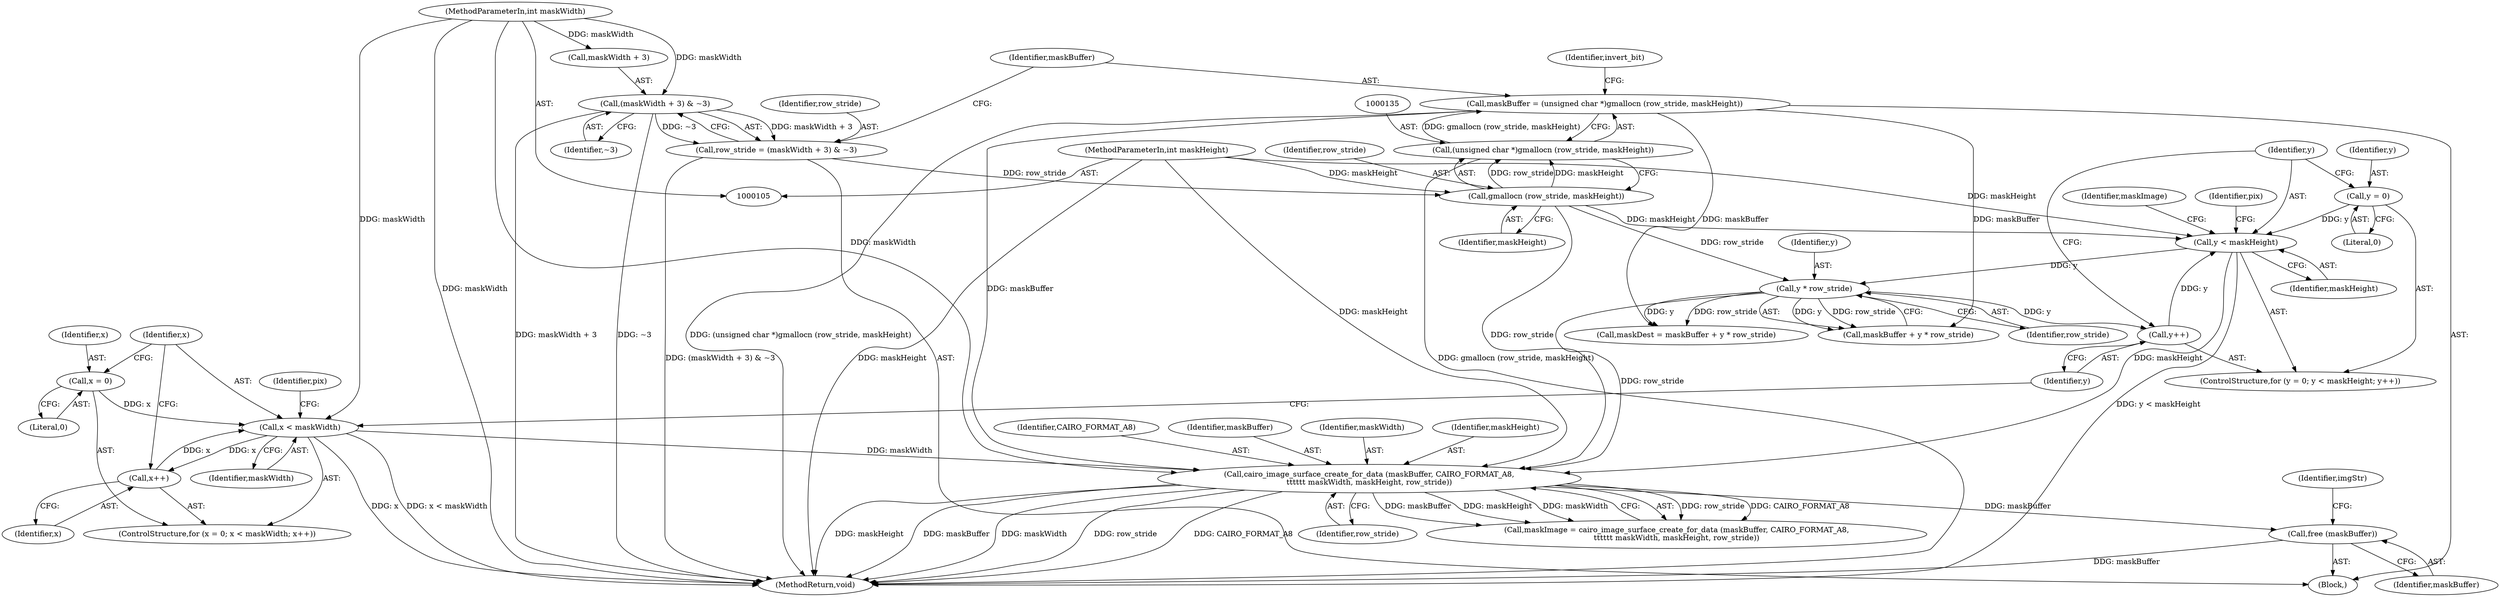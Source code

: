 digraph "0_poppler_7b2d314a61fd0e12f47c62996cb49ec0d1ba747a_2@API" {
"1000359" [label="(Call,free (maskBuffer))"];
"1000201" [label="(Call,cairo_image_surface_create_for_data (maskBuffer, CAIRO_FORMAT_A8,\n\t\t\t\t\t\t maskWidth, maskHeight, row_stride))"];
"1000132" [label="(Call,maskBuffer = (unsigned char *)gmallocn (row_stride, maskHeight))"];
"1000134" [label="(Call,(unsigned char *)gmallocn (row_stride, maskHeight))"];
"1000136" [label="(Call,gmallocn (row_stride, maskHeight))"];
"1000124" [label="(Call,row_stride = (maskWidth + 3) & ~3)"];
"1000126" [label="(Call,(maskWidth + 3) & ~3)"];
"1000113" [label="(MethodParameterIn,int maskWidth)"];
"1000114" [label="(MethodParameterIn,int maskHeight)"];
"1000176" [label="(Call,x < maskWidth)"];
"1000179" [label="(Call,x++)"];
"1000173" [label="(Call,x = 0)"];
"1000156" [label="(Call,y < maskHeight)"];
"1000159" [label="(Call,y++)"];
"1000169" [label="(Call,y * row_stride)"];
"1000153" [label="(Call,y = 0)"];
"1000175" [label="(Literal,0)"];
"1000157" [label="(Identifier,y)"];
"1000154" [label="(Identifier,y)"];
"1000180" [label="(Identifier,x)"];
"1000138" [label="(Identifier,maskHeight)"];
"1000363" [label="(MethodReturn,void)"];
"1000200" [label="(Identifier,maskImage)"];
"1000153" [label="(Call,y = 0)"];
"1000156" [label="(Call,y < maskHeight)"];
"1000163" [label="(Identifier,pix)"];
"1000173" [label="(Call,x = 0)"];
"1000155" [label="(Literal,0)"];
"1000136" [label="(Call,gmallocn (row_stride, maskHeight))"];
"1000203" [label="(Identifier,CAIRO_FORMAT_A8)"];
"1000170" [label="(Identifier,y)"];
"1000359" [label="(Call,free (maskBuffer))"];
"1000176" [label="(Call,x < maskWidth)"];
"1000177" [label="(Identifier,x)"];
"1000172" [label="(ControlStructure,for (x = 0; x < maskWidth; x++))"];
"1000113" [label="(MethodParameterIn,int maskWidth)"];
"1000206" [label="(Identifier,row_stride)"];
"1000124" [label="(Call,row_stride = (maskWidth + 3) & ~3)"];
"1000147" [label="(Identifier,invert_bit)"];
"1000160" [label="(Identifier,y)"];
"1000169" [label="(Call,y * row_stride)"];
"1000174" [label="(Identifier,x)"];
"1000165" [label="(Call,maskDest = maskBuffer + y * row_stride)"];
"1000185" [label="(Identifier,pix)"];
"1000133" [label="(Identifier,maskBuffer)"];
"1000202" [label="(Identifier,maskBuffer)"];
"1000134" [label="(Call,(unsigned char *)gmallocn (row_stride, maskHeight))"];
"1000152" [label="(ControlStructure,for (y = 0; y < maskHeight; y++))"];
"1000126" [label="(Call,(maskWidth + 3) & ~3)"];
"1000199" [label="(Call,maskImage = cairo_image_surface_create_for_data (maskBuffer, CAIRO_FORMAT_A8,\n\t\t\t\t\t\t maskWidth, maskHeight, row_stride))"];
"1000201" [label="(Call,cairo_image_surface_create_for_data (maskBuffer, CAIRO_FORMAT_A8,\n\t\t\t\t\t\t maskWidth, maskHeight, row_stride))"];
"1000132" [label="(Call,maskBuffer = (unsigned char *)gmallocn (row_stride, maskHeight))"];
"1000125" [label="(Identifier,row_stride)"];
"1000116" [label="(Block,)"];
"1000178" [label="(Identifier,maskWidth)"];
"1000158" [label="(Identifier,maskHeight)"];
"1000167" [label="(Call,maskBuffer + y * row_stride)"];
"1000137" [label="(Identifier,row_stride)"];
"1000204" [label="(Identifier,maskWidth)"];
"1000360" [label="(Identifier,maskBuffer)"];
"1000127" [label="(Call,maskWidth + 3)"];
"1000114" [label="(MethodParameterIn,int maskHeight)"];
"1000171" [label="(Identifier,row_stride)"];
"1000130" [label="(Identifier,~3)"];
"1000159" [label="(Call,y++)"];
"1000179" [label="(Call,x++)"];
"1000205" [label="(Identifier,maskHeight)"];
"1000362" [label="(Identifier,imgStr)"];
"1000359" -> "1000116"  [label="AST: "];
"1000359" -> "1000360"  [label="CFG: "];
"1000360" -> "1000359"  [label="AST: "];
"1000362" -> "1000359"  [label="CFG: "];
"1000359" -> "1000363"  [label="DDG: maskBuffer"];
"1000201" -> "1000359"  [label="DDG: maskBuffer"];
"1000201" -> "1000199"  [label="AST: "];
"1000201" -> "1000206"  [label="CFG: "];
"1000202" -> "1000201"  [label="AST: "];
"1000203" -> "1000201"  [label="AST: "];
"1000204" -> "1000201"  [label="AST: "];
"1000205" -> "1000201"  [label="AST: "];
"1000206" -> "1000201"  [label="AST: "];
"1000199" -> "1000201"  [label="CFG: "];
"1000201" -> "1000363"  [label="DDG: row_stride"];
"1000201" -> "1000363"  [label="DDG: CAIRO_FORMAT_A8"];
"1000201" -> "1000363"  [label="DDG: maskHeight"];
"1000201" -> "1000363"  [label="DDG: maskBuffer"];
"1000201" -> "1000363"  [label="DDG: maskWidth"];
"1000201" -> "1000199"  [label="DDG: row_stride"];
"1000201" -> "1000199"  [label="DDG: CAIRO_FORMAT_A8"];
"1000201" -> "1000199"  [label="DDG: maskBuffer"];
"1000201" -> "1000199"  [label="DDG: maskHeight"];
"1000201" -> "1000199"  [label="DDG: maskWidth"];
"1000132" -> "1000201"  [label="DDG: maskBuffer"];
"1000176" -> "1000201"  [label="DDG: maskWidth"];
"1000113" -> "1000201"  [label="DDG: maskWidth"];
"1000156" -> "1000201"  [label="DDG: maskHeight"];
"1000114" -> "1000201"  [label="DDG: maskHeight"];
"1000169" -> "1000201"  [label="DDG: row_stride"];
"1000136" -> "1000201"  [label="DDG: row_stride"];
"1000132" -> "1000116"  [label="AST: "];
"1000132" -> "1000134"  [label="CFG: "];
"1000133" -> "1000132"  [label="AST: "];
"1000134" -> "1000132"  [label="AST: "];
"1000147" -> "1000132"  [label="CFG: "];
"1000132" -> "1000363"  [label="DDG: (unsigned char *)gmallocn (row_stride, maskHeight)"];
"1000134" -> "1000132"  [label="DDG: gmallocn (row_stride, maskHeight)"];
"1000132" -> "1000165"  [label="DDG: maskBuffer"];
"1000132" -> "1000167"  [label="DDG: maskBuffer"];
"1000134" -> "1000136"  [label="CFG: "];
"1000135" -> "1000134"  [label="AST: "];
"1000136" -> "1000134"  [label="AST: "];
"1000134" -> "1000363"  [label="DDG: gmallocn (row_stride, maskHeight)"];
"1000136" -> "1000134"  [label="DDG: row_stride"];
"1000136" -> "1000134"  [label="DDG: maskHeight"];
"1000136" -> "1000138"  [label="CFG: "];
"1000137" -> "1000136"  [label="AST: "];
"1000138" -> "1000136"  [label="AST: "];
"1000124" -> "1000136"  [label="DDG: row_stride"];
"1000114" -> "1000136"  [label="DDG: maskHeight"];
"1000136" -> "1000156"  [label="DDG: maskHeight"];
"1000136" -> "1000169"  [label="DDG: row_stride"];
"1000124" -> "1000116"  [label="AST: "];
"1000124" -> "1000126"  [label="CFG: "];
"1000125" -> "1000124"  [label="AST: "];
"1000126" -> "1000124"  [label="AST: "];
"1000133" -> "1000124"  [label="CFG: "];
"1000124" -> "1000363"  [label="DDG: (maskWidth + 3) & ~3"];
"1000126" -> "1000124"  [label="DDG: maskWidth + 3"];
"1000126" -> "1000124"  [label="DDG: ~3"];
"1000126" -> "1000130"  [label="CFG: "];
"1000127" -> "1000126"  [label="AST: "];
"1000130" -> "1000126"  [label="AST: "];
"1000126" -> "1000363"  [label="DDG: ~3"];
"1000126" -> "1000363"  [label="DDG: maskWidth + 3"];
"1000113" -> "1000126"  [label="DDG: maskWidth"];
"1000113" -> "1000105"  [label="AST: "];
"1000113" -> "1000363"  [label="DDG: maskWidth"];
"1000113" -> "1000127"  [label="DDG: maskWidth"];
"1000113" -> "1000176"  [label="DDG: maskWidth"];
"1000114" -> "1000105"  [label="AST: "];
"1000114" -> "1000363"  [label="DDG: maskHeight"];
"1000114" -> "1000156"  [label="DDG: maskHeight"];
"1000176" -> "1000172"  [label="AST: "];
"1000176" -> "1000178"  [label="CFG: "];
"1000177" -> "1000176"  [label="AST: "];
"1000178" -> "1000176"  [label="AST: "];
"1000185" -> "1000176"  [label="CFG: "];
"1000160" -> "1000176"  [label="CFG: "];
"1000176" -> "1000363"  [label="DDG: x < maskWidth"];
"1000176" -> "1000363"  [label="DDG: x"];
"1000179" -> "1000176"  [label="DDG: x"];
"1000173" -> "1000176"  [label="DDG: x"];
"1000176" -> "1000179"  [label="DDG: x"];
"1000179" -> "1000172"  [label="AST: "];
"1000179" -> "1000180"  [label="CFG: "];
"1000180" -> "1000179"  [label="AST: "];
"1000177" -> "1000179"  [label="CFG: "];
"1000173" -> "1000172"  [label="AST: "];
"1000173" -> "1000175"  [label="CFG: "];
"1000174" -> "1000173"  [label="AST: "];
"1000175" -> "1000173"  [label="AST: "];
"1000177" -> "1000173"  [label="CFG: "];
"1000156" -> "1000152"  [label="AST: "];
"1000156" -> "1000158"  [label="CFG: "];
"1000157" -> "1000156"  [label="AST: "];
"1000158" -> "1000156"  [label="AST: "];
"1000163" -> "1000156"  [label="CFG: "];
"1000200" -> "1000156"  [label="CFG: "];
"1000156" -> "1000363"  [label="DDG: y < maskHeight"];
"1000159" -> "1000156"  [label="DDG: y"];
"1000153" -> "1000156"  [label="DDG: y"];
"1000156" -> "1000169"  [label="DDG: y"];
"1000159" -> "1000152"  [label="AST: "];
"1000159" -> "1000160"  [label="CFG: "];
"1000160" -> "1000159"  [label="AST: "];
"1000157" -> "1000159"  [label="CFG: "];
"1000169" -> "1000159"  [label="DDG: y"];
"1000169" -> "1000167"  [label="AST: "];
"1000169" -> "1000171"  [label="CFG: "];
"1000170" -> "1000169"  [label="AST: "];
"1000171" -> "1000169"  [label="AST: "];
"1000167" -> "1000169"  [label="CFG: "];
"1000169" -> "1000165"  [label="DDG: y"];
"1000169" -> "1000165"  [label="DDG: row_stride"];
"1000169" -> "1000167"  [label="DDG: y"];
"1000169" -> "1000167"  [label="DDG: row_stride"];
"1000153" -> "1000152"  [label="AST: "];
"1000153" -> "1000155"  [label="CFG: "];
"1000154" -> "1000153"  [label="AST: "];
"1000155" -> "1000153"  [label="AST: "];
"1000157" -> "1000153"  [label="CFG: "];
}
